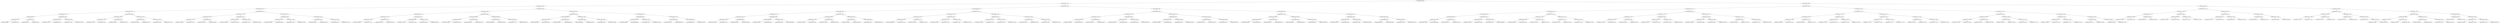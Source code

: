 digraph G{
535056240 [label="Node{data=[6965, 6965]}"]
535056240 -> 389348393
389348393 [label="Node{data=[6611, 6611]}"]
389348393 -> 1304749825
1304749825 [label="Node{data=[3795, 3795]}"]
1304749825 -> 175278003
175278003 [label="Node{data=[2239, 2239]}"]
175278003 -> 928040514
928040514 [label="Node{data=[2030, 2030]}"]
928040514 -> 120955189
120955189 [label="Node{data=[2004, 2004]}"]
120955189 -> 1831051837
1831051837 [label="Node{data=[669, 669]}"]
1831051837 -> 1936916277
1936916277 [label="Node{data=[620, 620]}"]
1936916277 -> 1117865423
1117865423 [label="Node{data=[599, 599]}"]
1936916277 -> 1756850343
1756850343 [label="Node{data=[649, 649]}"]
1831051837 -> 418713030
418713030 [label="Node{data=[768, 768]}"]
418713030 -> 2090517178
2090517178 [label="Node{data=[690, 690]}"]
418713030 -> 886931419
886931419 [label="Node{data=[804, 804]}"]
120955189 -> 1736231863
1736231863 [label="Node{data=[2026, 2026]}"]
1736231863 -> 1473737123
1473737123 [label="Node{data=[2024, 2024]}"]
1473737123 -> 2113074929
2113074929 [label="Node{data=[2023, 2023]}"]
1473737123 -> 579763507
579763507 [label="Node{data=[2025, 2025]}"]
1736231863 -> 598616998
598616998 [label="Node{data=[2028, 2028]}"]
598616998 -> 1335368729
1335368729 [label="Node{data=[2027, 2027]}"]
598616998 -> 624373349
624373349 [label="Node{data=[2029, 2029]}"]
928040514 -> 1946269717
1946269717 [label="Node{data=[2038, 2038]}"]
1946269717 -> 648039976
648039976 [label="Node{data=[2034, 2034]}"]
648039976 -> 693630513
693630513 [label="Node{data=[2032, 2032]}"]
693630513 -> 890220920
890220920 [label="Node{data=[2031, 2031]}"]
693630513 -> 1278699228
1278699228 [label="Node{data=[2033, 2033]}"]
648039976 -> 1749196924
1749196924 [label="Node{data=[2036, 2036]}"]
1749196924 -> 2117219643
2117219643 [label="Node{data=[2035, 2035]}"]
1749196924 -> 922673140
922673140 [label="Node{data=[2037, 2037]}"]
1946269717 -> 1099452017
1099452017 [label="Node{data=[2042, 2042]}"]
1099452017 -> 1018451836
1018451836 [label="Node{data=[2040, 2040]}"]
1018451836 -> 1396717116
1396717116 [label="Node{data=[2039, 2039]}"]
1018451836 -> 318853855
318853855 [label="Node{data=[2041, 2041]}"]
1099452017 -> 276397320
276397320 [label="Node{data=[2237, 2237]}"]
276397320 -> 241747916
241747916 [label="Node{data=[2043, 2043]}"]
276397320 -> 1548476907
1548476907 [label="Node{data=[2238, 2238]}"]
175278003 -> 1162200855
1162200855 [label="Node{data=[2255, 2255]}"]
1162200855 -> 504325002
504325002 [label="Node{data=[2247, 2247]}"]
504325002 -> 1443987744
1443987744 [label="Node{data=[2243, 2243]}"]
1443987744 -> 1440114352
1440114352 [label="Node{data=[2241, 2241]}"]
1440114352 -> 1052798562
1052798562 [label="Node{data=[2240, 2240]}"]
1440114352 -> 1530284291
1530284291 [label="Node{data=[2242, 2242]}"]
1443987744 -> 24431556
24431556 [label="Node{data=[2245, 2245]}"]
24431556 -> 1735515836
1735515836 [label="Node{data=[2244, 2244]}"]
24431556 -> 1526669134
1526669134 [label="Node{data=[2246, 2246]}"]
504325002 -> 870857539
870857539 [label="Node{data=[2251, 2251]}"]
870857539 -> 350616593
350616593 [label="Node{data=[2249, 2249]}"]
350616593 -> 2106082319
2106082319 [label="Node{data=[2248, 2248]}"]
350616593 -> 1596928415
1596928415 [label="Node{data=[2250, 2250]}"]
870857539 -> 762260250
762260250 [label="Node{data=[2253, 2253]}"]
762260250 -> 374431698
374431698 [label="Node{data=[2252, 2252]}"]
762260250 -> 692504875
692504875 [label="Node{data=[2254, 2254]}"]
1162200855 -> 264484437
264484437 [label="Node{data=[2790, 2790]}"]
264484437 -> 1537239884
1537239884 [label="Node{data=[2290, 2290]}"]
1537239884 -> 1200820261
1200820261 [label="Node{data=[2257, 2257]}"]
1200820261 -> 1476626029
1476626029 [label="Node{data=[2256, 2256]}"]
1200820261 -> 1256256038
1256256038 [label="Node{data=[2258, 2258]}"]
1537239884 -> 314706493
314706493 [label="Node{data=[2321, 2321]}"]
314706493 -> 1292841592
1292841592 [label="Node{data=[2294, 2294]}"]
314706493 -> 167503194
167503194 [label="Node{data=[2759, 2759]}"]
264484437 -> 1153910657
1153910657 [label="Node{data=[2854, 2854]}"]
1153910657 -> 1188441798
1188441798 [label="Node{data=[2823, 2823]}"]
1188441798 -> 1920878742
1920878742 [label="Node{data=[2820, 2820]}"]
1188441798 -> 620339894
620339894 [label="Node{data=[2852, 2852]}"]
1153910657 -> 1526469351
1526469351 [label="Node{data=[3743, 3743]}"]
1526469351 -> 766228320
766228320 [label="Node{data=[3382, 3382]}"]
1526469351 -> 756117691
756117691 [label="Node{data=[3752, 3752]}"]
1304749825 -> 1142201277
1142201277 [label="Node{data=[6546, 6546]}"]
1142201277 -> 2118505202
2118505202 [label="Node{data=[6284, 6284]}"]
2118505202 -> 237337325
237337325 [label="Node{data=[4065, 4065]}"]
237337325 -> 681002810
681002810 [label="Node{data=[4012, 4012]}"]
681002810 -> 1220475110
1220475110 [label="Node{data=[4010, 4010]}"]
1220475110 -> 406614337
406614337 [label="Node{data=[3994, 3994]}"]
1220475110 -> 1038844601
1038844601 [label="Node{data=[4011, 4011]}"]
681002810 -> 802663593
802663593 [label="Node{data=[4014, 4014]}"]
802663593 -> 277944445
277944445 [label="Node{data=[4013, 4013]}"]
802663593 -> 1801246039
1801246039 [label="Node{data=[4055, 4055]}"]
237337325 -> 172190927
172190927 [label="Node{data=[4951, 4951]}"]
172190927 -> 409152458
409152458 [label="Node{data=[4898, 4898]}"]
409152458 -> 11110987
11110987 [label="Node{data=[4101, 4101]}"]
409152458 -> 231866724
231866724 [label="Node{data=[4911, 4911]}"]
172190927 -> 476459269
476459269 [label="Node{data=[6275, 6275]}"]
476459269 -> 492463160
492463160 [label="Node{data=[4954, 4954]}"]
476459269 -> 1366121994
1366121994 [label="Node{data=[6283, 6283]}"]
2118505202 -> 1277799522
1277799522 [label="Node{data=[6292, 6292]}"]
1277799522 -> 1634353915
1634353915 [label="Node{data=[6288, 6288]}"]
1634353915 -> 794792266
794792266 [label="Node{data=[6286, 6286]}"]
794792266 -> 351864741
351864741 [label="Node{data=[6285, 6285]}"]
794792266 -> 355660772
355660772 [label="Node{data=[6287, 6287]}"]
1634353915 -> 645662243
645662243 [label="Node{data=[6290, 6290]}"]
645662243 -> 1970931303
1970931303 [label="Node{data=[6289, 6289]}"]
645662243 -> 694346562
694346562 [label="Node{data=[6291, 6291]}"]
1277799522 -> 734890073
734890073 [label="Node{data=[6296, 6296]}"]
734890073 -> 1841745437
1841745437 [label="Node{data=[6294, 6294]}"]
1841745437 -> 1210754300
1210754300 [label="Node{data=[6293, 6293]}"]
1841745437 -> 1995187784
1995187784 [label="Node{data=[6295, 6295]}"]
734890073 -> 832894860
832894860 [label="Node{data=[6298, 6298]}"]
832894860 -> 1791582595
1791582595 [label="Node{data=[6297, 6297]}"]
832894860 -> 2010723682
2010723682 [label="Node{data=[6526, 6526]}"]
1142201277 -> 1620087735
1620087735 [label="Node{data=[6595, 6595]}"]
1620087735 -> 1990070462
1990070462 [label="Node{data=[6587, 6587]}"]
1990070462 -> 1476043415
1476043415 [label="Node{data=[6583, 6583]}"]
1476043415 -> 1773596463
1773596463 [label="Node{data=[6581, 6581]}"]
1773596463 -> 224384133
224384133 [label="Node{data=[6562, 6562]}"]
1773596463 -> 197275248
197275248 [label="Node{data=[6582, 6582]}"]
1476043415 -> 154061701
154061701 [label="Node{data=[6585, 6585]}"]
154061701 -> 1472168472
1472168472 [label="Node{data=[6584, 6584]}"]
154061701 -> 616013718
616013718 [label="Node{data=[6586, 6586]}"]
1990070462 -> 1050445022
1050445022 [label="Node{data=[6591, 6591]}"]
1050445022 -> 1091633771
1091633771 [label="Node{data=[6589, 6589]}"]
1091633771 -> 1788208915
1788208915 [label="Node{data=[6588, 6588]}"]
1091633771 -> 1917226744
1917226744 [label="Node{data=[6590, 6590]}"]
1050445022 -> 681991706
681991706 [label="Node{data=[6593, 6593]}"]
681991706 -> 1634538303
1634538303 [label="Node{data=[6592, 6592]}"]
681991706 -> 604360062
604360062 [label="Node{data=[6594, 6594]}"]
1620087735 -> 1660069448
1660069448 [label="Node{data=[6603, 6603]}"]
1660069448 -> 2017358466
2017358466 [label="Node{data=[6599, 6599]}"]
2017358466 -> 1908634193
1908634193 [label="Node{data=[6597, 6597]}"]
1908634193 -> 2066169642
2066169642 [label="Node{data=[6596, 6596]}"]
1908634193 -> 202381024
202381024 [label="Node{data=[6598, 6598]}"]
2017358466 -> 129093506
129093506 [label="Node{data=[6601, 6601]}"]
129093506 -> 1829401823
1829401823 [label="Node{data=[6600, 6600]}"]
129093506 -> 798410811
798410811 [label="Node{data=[6602, 6602]}"]
1660069448 -> 591232063
591232063 [label="Node{data=[6607, 6607]}"]
591232063 -> 720988677
720988677 [label="Node{data=[6605, 6605]}"]
720988677 -> 342576905
342576905 [label="Node{data=[6604, 6604]}"]
720988677 -> 220564143
220564143 [label="Node{data=[6606, 6606]}"]
591232063 -> 1160889264
1160889264 [label="Node{data=[6609, 6609]}"]
1160889264 -> 611917905
611917905 [label="Node{data=[6608, 6608]}"]
1160889264 -> 1780752592
1780752592 [label="Node{data=[6610, 6610]}"]
389348393 -> 1274396617
1274396617 [label="Node{data=[6788, 6788]}"]
1274396617 -> 1235268
1235268 [label="Node{data=[6685, 6685]}"]
1235268 -> 1828985535
1828985535 [label="Node{data=[6669, 6669]}"]
1828985535 -> 653100399
653100399 [label="Node{data=[6661, 6661]}"]
653100399 -> 1073773964
1073773964 [label="Node{data=[6615, 6615]}"]
1073773964 -> 1456358449
1456358449 [label="Node{data=[6613, 6613]}"]
1456358449 -> 466775477
466775477 [label="Node{data=[6612, 6612]}"]
1456358449 -> 1365136733
1365136733 [label="Node{data=[6614, 6614]}"]
1073773964 -> 309440231
309440231 [label="Node{data=[6659, 6659]}"]
309440231 -> 909811540
909811540 [label="Node{data=[6616, 6616]}"]
309440231 -> 1041097699
1041097699 [label="Node{data=[6660, 6660]}"]
653100399 -> 492486082
492486082 [label="Node{data=[6665, 6665]}"]
492486082 -> 37957144
37957144 [label="Node{data=[6663, 6663]}"]
37957144 -> 1617023291
1617023291 [label="Node{data=[6662, 6662]}"]
37957144 -> 832709679
832709679 [label="Node{data=[6664, 6664]}"]
492486082 -> 2044607348
2044607348 [label="Node{data=[6667, 6667]}"]
2044607348 -> 1660352953
1660352953 [label="Node{data=[6666, 6666]}"]
2044607348 -> 217056469
217056469 [label="Node{data=[6668, 6668]}"]
1828985535 -> 743692856
743692856 [label="Node{data=[6677, 6677]}"]
743692856 -> 610156893
610156893 [label="Node{data=[6673, 6673]}"]
610156893 -> 1898991454
1898991454 [label="Node{data=[6671, 6671]}"]
1898991454 -> 2104113921
2104113921 [label="Node{data=[6670, 6670]}"]
1898991454 -> 1331346574
1331346574 [label="Node{data=[6672, 6672]}"]
610156893 -> 433604753
433604753 [label="Node{data=[6675, 6675]}"]
433604753 -> 1784786507
1784786507 [label="Node{data=[6674, 6674]}"]
433604753 -> 1182736949
1182736949 [label="Node{data=[6676, 6676]}"]
743692856 -> 1549486264
1549486264 [label="Node{data=[6681, 6681]}"]
1549486264 -> 127672162
127672162 [label="Node{data=[6679, 6679]}"]
127672162 -> 1625881132
1625881132 [label="Node{data=[6678, 6678]}"]
127672162 -> 1605964430
1605964430 [label="Node{data=[6680, 6680]}"]
1549486264 -> 1495371593
1495371593 [label="Node{data=[6683, 6683]}"]
1495371593 -> 1050803200
1050803200 [label="Node{data=[6682, 6682]}"]
1495371593 -> 431970402
431970402 [label="Node{data=[6684, 6684]}"]
1235268 -> 235214009
235214009 [label="Node{data=[6727, 6727]}"]
235214009 -> 1535875575
1535875575 [label="Node{data=[6719, 6719]}"]
1535875575 -> 1794846586
1794846586 [label="Node{data=[6715, 6715]}"]
1794846586 -> 157554191
157554191 [label="Node{data=[6687, 6687]}"]
157554191 -> 794983238
794983238 [label="Node{data=[6686, 6686]}"]
157554191 -> 673258364
673258364 [label="Node{data=[6714, 6714]}"]
1794846586 -> 454189565
454189565 [label="Node{data=[6717, 6717]}"]
454189565 -> 846186750
846186750 [label="Node{data=[6716, 6716]}"]
454189565 -> 250297790
250297790 [label="Node{data=[6718, 6718]}"]
1535875575 -> 774979044
774979044 [label="Node{data=[6723, 6723]}"]
774979044 -> 639937622
639937622 [label="Node{data=[6721, 6721]}"]
639937622 -> 1782626388
1782626388 [label="Node{data=[6720, 6720]}"]
639937622 -> 1024556655
1024556655 [label="Node{data=[6722, 6722]}"]
774979044 -> 443071028
443071028 [label="Node{data=[6725, 6725]}"]
443071028 -> 422441779
422441779 [label="Node{data=[6724, 6724]}"]
443071028 -> 1992325722
1992325722 [label="Node{data=[6726, 6726]}"]
235214009 -> 1083474155
1083474155 [label="Node{data=[6780, 6780]}"]
1083474155 -> 535964631
535964631 [label="Node{data=[6731, 6731]}"]
535964631 -> 1773201265
1773201265 [label="Node{data=[6729, 6729]}"]
1773201265 -> 475484855
475484855 [label="Node{data=[6728, 6728]}"]
1773201265 -> 2015365646
2015365646 [label="Node{data=[6730, 6730]}"]
535964631 -> 1988246094
1988246094 [label="Node{data=[6778, 6778]}"]
1988246094 -> 417845376
417845376 [label="Node{data=[6732, 6732]}"]
1988246094 -> 1040444353
1040444353 [label="Node{data=[6779, 6779]}"]
1083474155 -> 1175189109
1175189109 [label="Node{data=[6784, 6784]}"]
1175189109 -> 557642928
557642928 [label="Node{data=[6782, 6782]}"]
557642928 -> 133780423
133780423 [label="Node{data=[6781, 6781]}"]
557642928 -> 637922586
637922586 [label="Node{data=[6783, 6783]}"]
1175189109 -> 1059332081
1059332081 [label="Node{data=[6786, 6786]}"]
1059332081 -> 2046555601
2046555601 [label="Node{data=[6785, 6785]}"]
1059332081 -> 877786690
877786690 [label="Node{data=[6787, 6787]}"]
1274396617 -> 1035317487
1035317487 [label="Node{data=[6882, 6882]}"]
1035317487 -> 577895231
577895231 [label="Node{data=[6823, 6823]}"]
577895231 -> 75683805
75683805 [label="Node{data=[6815, 6815]}"]
75683805 -> 1062912745
1062912745 [label="Node{data=[6811, 6811]}"]
1062912745 -> 804794149
804794149 [label="Node{data=[6809, 6809]}"]
804794149 -> 50168294
50168294 [label="Node{data=[6789, 6789]}"]
804794149 -> 273912411
273912411 [label="Node{data=[6810, 6810]}"]
1062912745 -> 2037864242
2037864242 [label="Node{data=[6813, 6813]}"]
2037864242 -> 387505726
387505726 [label="Node{data=[6812, 6812]}"]
2037864242 -> 2038730634
2038730634 [label="Node{data=[6814, 6814]}"]
75683805 -> 1976114091
1976114091 [label="Node{data=[6819, 6819]}"]
1976114091 -> 918822119
918822119 [label="Node{data=[6817, 6817]}"]
918822119 -> 1736232239
1736232239 [label="Node{data=[6816, 6816]}"]
918822119 -> 978974357
978974357 [label="Node{data=[6818, 6818]}"]
1976114091 -> 124823094
124823094 [label="Node{data=[6821, 6821]}"]
124823094 -> 298164507
298164507 [label="Node{data=[6820, 6820]}"]
124823094 -> 282137529
282137529 [label="Node{data=[6822, 6822]}"]
577895231 -> 1707717224
1707717224 [label="Node{data=[6874, 6874]}"]
1707717224 -> 1728768497
1728768497 [label="Node{data=[6827, 6827]}"]
1728768497 -> 1534804338
1534804338 [label="Node{data=[6825, 6825]}"]
1534804338 -> 1127210367
1127210367 [label="Node{data=[6824, 6824]}"]
1534804338 -> 1801289088
1801289088 [label="Node{data=[6826, 6826]}"]
1728768497 -> 1537758331
1537758331 [label="Node{data=[6829, 6829]}"]
1537758331 -> 1515843245
1515843245 [label="Node{data=[6828, 6828]}"]
1537758331 -> 1738540220
1738540220 [label="Node{data=[6830, 6830]}"]
1707717224 -> 1737606325
1737606325 [label="Node{data=[6878, 6878]}"]
1737606325 -> 2114150320
2114150320 [label="Node{data=[6876, 6876]}"]
2114150320 -> 1807415899
1807415899 [label="Node{data=[6875, 6875]}"]
2114150320 -> 207128180
207128180 [label="Node{data=[6877, 6877]}"]
1737606325 -> 1703235366
1703235366 [label="Node{data=[6880, 6880]}"]
1703235366 -> 18838265
18838265 [label="Node{data=[6879, 6879]}"]
1703235366 -> 1028335779
1028335779 [label="Node{data=[6881, 6881]}"]
1035317487 -> 1969779288
1969779288 [label="Node{data=[6949, 6949]}"]
1969779288 -> 979103660
979103660 [label="Node{data=[6941, 6941]}"]
979103660 -> 1084873380
1084873380 [label="Node{data=[6916, 6916]}"]
1084873380 -> 608431138
608431138 [label="Node{data=[6884, 6884]}"]
608431138 -> 303018048
303018048 [label="Node{data=[6883, 6883]}"]
608431138 -> 2009864994
2009864994 [label="Node{data=[6885, 6885]}"]
1084873380 -> 2042528645
2042528645 [label="Node{data=[6939, 6939]}"]
2042528645 -> 1109869164
1109869164 [label="Node{data=[6938, 6938]}"]
2042528645 -> 767915992
767915992 [label="Node{data=[6940, 6940]}"]
979103660 -> 977759305
977759305 [label="Node{data=[6945, 6945]}"]
977759305 -> 937980463
937980463 [label="Node{data=[6943, 6943]}"]
937980463 -> 1336177308
1336177308 [label="Node{data=[6942, 6942]}"]
937980463 -> 1239000839
1239000839 [label="Node{data=[6944, 6944]}"]
977759305 -> 1216200529
1216200529 [label="Node{data=[6947, 6947]}"]
1216200529 -> 1022412155
1022412155 [label="Node{data=[6946, 6946]}"]
1216200529 -> 1345089771
1345089771 [label="Node{data=[6948, 6948]}"]
1969779288 -> 1422460022
1422460022 [label="Node{data=[6957, 6957]}"]
1422460022 -> 1911275145
1911275145 [label="Node{data=[6953, 6953]}"]
1911275145 -> 1258972882
1258972882 [label="Node{data=[6951, 6951]}"]
1258972882 -> 2022898800
2022898800 [label="Node{data=[6950, 6950]}"]
1258972882 -> 1684323744
1684323744 [label="Node{data=[6952, 6952]}"]
1911275145 -> 1222068307
1222068307 [label="Node{data=[6955, 6955]}"]
1222068307 -> 1349749613
1349749613 [label="Node{data=[6954, 6954]}"]
1222068307 -> 1064148079
1064148079 [label="Node{data=[6956, 6956]}"]
1422460022 -> 2116403103
2116403103 [label="Node{data=[6961, 6961]}"]
2116403103 -> 205714904
205714904 [label="Node{data=[6959, 6959]}"]
205714904 -> 1076244446
1076244446 [label="Node{data=[6958, 6958]}"]
205714904 -> 326851921
326851921 [label="Node{data=[6960, 6960]}"]
2116403103 -> 1089585638
1089585638 [label="Node{data=[6963, 6963]}"]
1089585638 -> 1535512597
1535512597 [label="Node{data=[6962, 6962]}"]
1089585638 -> 707759204
707759204 [label="Node{data=[6964, 6964]}"]
535056240 -> 1668795813
1668795813 [label="Node{data=[7388, 7388]}"]
1668795813 -> 759684828
759684828 [label="Node{data=[7094, 7094]}"]
759684828 -> 1185572313
1185572313 [label="Node{data=[7023, 7023]}"]
1185572313 -> 280010180
280010180 [label="Node{data=[6981, 6981]}"]
280010180 -> 1308061842
1308061842 [label="Node{data=[6973, 6973]}"]
1308061842 -> 1582687950
1582687950 [label="Node{data=[6969, 6969]}"]
1582687950 -> 1262802032
1262802032 [label="Node{data=[6967, 6967]}"]
1262802032 -> 1594768993
1594768993 [label="Node{data=[6966, 6966]}"]
1262802032 -> 688629490
688629490 [label="Node{data=[6968, 6968]}"]
1582687950 -> 1478055563
1478055563 [label="Node{data=[6971, 6971]}"]
1478055563 -> 898887340
898887340 [label="Node{data=[6970, 6970]}"]
1478055563 -> 457188169
457188169 [label="Node{data=[6972, 6972]}"]
1308061842 -> 1862806245
1862806245 [label="Node{data=[6977, 6977]}"]
1862806245 -> 2100790401
2100790401 [label="Node{data=[6975, 6975]}"]
2100790401 -> 1467740933
1467740933 [label="Node{data=[6974, 6974]}"]
2100790401 -> 1295763656
1295763656 [label="Node{data=[6976, 6976]}"]
1862806245 -> 1665834120
1665834120 [label="Node{data=[6979, 6979]}"]
1665834120 -> 572002284
572002284 [label="Node{data=[6978, 6978]}"]
1665834120 -> 712192881
712192881 [label="Node{data=[6980, 6980]}"]
280010180 -> 966644607
966644607 [label="Node{data=[7015, 7015]}"]
966644607 -> 235185688
235185688 [label="Node{data=[7011, 7011]}"]
235185688 -> 1820438363
1820438363 [label="Node{data=[6983, 6983]}"]
1820438363 -> 1599791361
1599791361 [label="Node{data=[6982, 6982]}"]
1820438363 -> 143382462
143382462 [label="Node{data=[7010, 7010]}"]
235185688 -> 596935889
596935889 [label="Node{data=[7013, 7013]}"]
596935889 -> 1116605583
1116605583 [label="Node{data=[7012, 7012]}"]
596935889 -> 1255452470
1255452470 [label="Node{data=[7014, 7014]}"]
966644607 -> 481601525
481601525 [label="Node{data=[7019, 7019]}"]
481601525 -> 461441726
461441726 [label="Node{data=[7017, 7017]}"]
461441726 -> 702125877
702125877 [label="Node{data=[7016, 7016]}"]
461441726 -> 1176186919
1176186919 [label="Node{data=[7018, 7018]}"]
481601525 -> 2141826078
2141826078 [label="Node{data=[7021, 7021]}"]
2141826078 -> 1819188655
1819188655 [label="Node{data=[7020, 7020]}"]
2141826078 -> 158064424
158064424 [label="Node{data=[7022, 7022]}"]
1185572313 -> 384719914
384719914 [label="Node{data=[7059, 7059]}"]
384719914 -> 613800885
613800885 [label="Node{data=[7051, 7051]}"]
613800885 -> 1015986541
1015986541 [label="Node{data=[7047, 7047]}"]
1015986541 -> 1808507723
1808507723 [label="Node{data=[7025, 7025]}"]
1808507723 -> 253799700
253799700 [label="Node{data=[7024, 7024]}"]
1808507723 -> 98731830
98731830 [label="Node{data=[7046, 7046]}"]
1015986541 -> 1282282294
1282282294 [label="Node{data=[7049, 7049]}"]
1282282294 -> 2055806987
2055806987 [label="Node{data=[7048, 7048]}"]
1282282294 -> 1883994691
1883994691 [label="Node{data=[7050, 7050]}"]
613800885 -> 1635883083
1635883083 [label="Node{data=[7055, 7055]}"]
1635883083 -> 1573568750
1573568750 [label="Node{data=[7053, 7053]}"]
1573568750 -> 1861233188
1861233188 [label="Node{data=[7052, 7052]}"]
1573568750 -> 1162009819
1162009819 [label="Node{data=[7054, 7054]}"]
1635883083 -> 678189048
678189048 [label="Node{data=[7057, 7057]}"]
678189048 -> 589967275
589967275 [label="Node{data=[7056, 7056]}"]
678189048 -> 1281659104
1281659104 [label="Node{data=[7058, 7058]}"]
384719914 -> 529742259
529742259 [label="Node{data=[7067, 7067]}"]
529742259 -> 1426751022
1426751022 [label="Node{data=[7063, 7063]}"]
1426751022 -> 665801811
665801811 [label="Node{data=[7061, 7061]}"]
665801811 -> 1327772630
1327772630 [label="Node{data=[7060, 7060]}"]
665801811 -> 1241306400
1241306400 [label="Node{data=[7062, 7062]}"]
1426751022 -> 1325476159
1325476159 [label="Node{data=[7065, 7065]}"]
1325476159 -> 315744576
315744576 [label="Node{data=[7064, 7064]}"]
1325476159 -> 2089142863
2089142863 [label="Node{data=[7066, 7066]}"]
529742259 -> 1400849706
1400849706 [label="Node{data=[7071, 7071]}"]
1400849706 -> 359777963
359777963 [label="Node{data=[7069, 7069]}"]
359777963 -> 146271908
146271908 [label="Node{data=[7068, 7068]}"]
359777963 -> 1513265743
1513265743 [label="Node{data=[7070, 7070]}"]
1400849706 -> 1934475830
1934475830 [label="Node{data=[7092, 7092]}"]
1934475830 -> 1746011754
1746011754 [label="Node{data=[7072, 7072]}"]
1934475830 -> 1608980226
1608980226 [label="Node{data=[7093, 7093]}"]
759684828 -> 290000467
290000467 [label="Node{data=[7324, 7324]}"]
290000467 -> 210252350
210252350 [label="Node{data=[7110, 7110]}"]
210252350 -> 1959871635
1959871635 [label="Node{data=[7102, 7102]}"]
1959871635 -> 325653004
325653004 [label="Node{data=[7098, 7098]}"]
325653004 -> 1250667940
1250667940 [label="Node{data=[7096, 7096]}"]
1250667940 -> 132087561
132087561 [label="Node{data=[7095, 7095]}"]
1250667940 -> 2043958973
2043958973 [label="Node{data=[7097, 7097]}"]
325653004 -> 586597113
586597113 [label="Node{data=[7100, 7100]}"]
586597113 -> 889695630
889695630 [label="Node{data=[7099, 7099]}"]
586597113 -> 1239202576
1239202576 [label="Node{data=[7101, 7101]}"]
1959871635 -> 317095208
317095208 [label="Node{data=[7106, 7106]}"]
317095208 -> 110331015
110331015 [label="Node{data=[7104, 7104]}"]
110331015 -> 250622470
250622470 [label="Node{data=[7103, 7103]}"]
110331015 -> 584584435
584584435 [label="Node{data=[7105, 7105]}"]
317095208 -> 58079933
58079933 [label="Node{data=[7108, 7108]}"]
58079933 -> 425402856
425402856 [label="Node{data=[7107, 7107]}"]
58079933 -> 380911815
380911815 [label="Node{data=[7109, 7109]}"]
210252350 -> 1961458038
1961458038 [label="Node{data=[7118, 7118]}"]
1961458038 -> 1182271108
1182271108 [label="Node{data=[7114, 7114]}"]
1182271108 -> 116145090
116145090 [label="Node{data=[7112, 7112]}"]
116145090 -> 845865376
845865376 [label="Node{data=[7111, 7111]}"]
116145090 -> 225909842
225909842 [label="Node{data=[7113, 7113]}"]
1182271108 -> 196962142
196962142 [label="Node{data=[7116, 7116]}"]
196962142 -> 1818787776
1818787776 [label="Node{data=[7115, 7115]}"]
196962142 -> 166388748
166388748 [label="Node{data=[7117, 7117]}"]
1961458038 -> 1011547375
1011547375 [label="Node{data=[7122, 7122]}"]
1011547375 -> 1546513327
1546513327 [label="Node{data=[7120, 7120]}"]
1546513327 -> 1930697109
1930697109 [label="Node{data=[7119, 7119]}"]
1546513327 -> 763386239
763386239 [label="Node{data=[7121, 7121]}"]
1011547375 -> 1179022756
1179022756 [label="Node{data=[7288, 7288]}"]
1179022756 -> 1971691088
1971691088 [label="Node{data=[7123, 7123]}"]
1179022756 -> 646900164
646900164 [label="Node{data=[7292, 7292]}"]
290000467 -> 166332363
166332363 [label="Node{data=[7372, 7372]}"]
166332363 -> 2088024071
2088024071 [label="Node{data=[7364, 7364]}"]
2088024071 -> 635100871
635100871 [label="Node{data=[7360, 7360]}"]
635100871 -> 1951122289
1951122289 [label="Node{data=[7358, 7358]}"]
1951122289 -> 767972972
767972972 [label="Node{data=[7357, 7357]}"]
1951122289 -> 1957394259
1957394259 [label="Node{data=[7359, 7359]}"]
635100871 -> 133477351
133477351 [label="Node{data=[7362, 7362]}"]
133477351 -> 755935267
755935267 [label="Node{data=[7361, 7361]}"]
133477351 -> 853868248
853868248 [label="Node{data=[7363, 7363]}"]
2088024071 -> 500827704
500827704 [label="Node{data=[7368, 7368]}"]
500827704 -> 1058268655
1058268655 [label="Node{data=[7366, 7366]}"]
1058268655 -> 1736707486
1736707486 [label="Node{data=[7365, 7365]}"]
1058268655 -> 1921199496
1921199496 [label="Node{data=[7367, 7367]}"]
500827704 -> 1067781670
1067781670 [label="Node{data=[7370, 7370]}"]
1067781670 -> 532265120
532265120 [label="Node{data=[7369, 7369]}"]
1067781670 -> 1477885492
1477885492 [label="Node{data=[7371, 7371]}"]
166332363 -> 865216467
865216467 [label="Node{data=[7380, 7380]}"]
865216467 -> 617733049
617733049 [label="Node{data=[7376, 7376]}"]
617733049 -> 1996430139
1996430139 [label="Node{data=[7374, 7374]}"]
1996430139 -> 460713166
460713166 [label="Node{data=[7373, 7373]}"]
1996430139 -> 972815564
972815564 [label="Node{data=[7375, 7375]}"]
617733049 -> 324920409
324920409 [label="Node{data=[7378, 7378]}"]
324920409 -> 502600650
502600650 [label="Node{data=[7377, 7377]}"]
324920409 -> 693280550
693280550 [label="Node{data=[7379, 7379]}"]
865216467 -> 1336478556
1336478556 [label="Node{data=[7384, 7384]}"]
1336478556 -> 866800092
866800092 [label="Node{data=[7382, 7382]}"]
866800092 -> 108298016
108298016 [label="Node{data=[7381, 7381]}"]
866800092 -> 1004694375
1004694375 [label="Node{data=[7383, 7383]}"]
1336478556 -> 1008100524
1008100524 [label="Node{data=[7386, 7386]}"]
1008100524 -> 1565779523
1565779523 [label="Node{data=[7385, 7385]}"]
1008100524 -> 2029719478
2029719478 [label="Node{data=[7387, 7387]}"]
1668795813 -> 1357576861
1357576861 [label="Node{data=[7569, 7569]}"]
1357576861 -> 1607911208
1607911208 [label="Node{data=[7553, 7553]}"]
1607911208 -> 502616943
502616943 [label="Node{data=[7396, 7396]}"]
502616943 -> 1028876760
1028876760 [label="Node{data=[7392, 7392]}"]
1028876760 -> 980042493
980042493 [label="Node{data=[7390, 7390]}"]
980042493 -> 1399598367
1399598367 [label="Node{data=[7389, 7389]}"]
980042493 -> 1689612854
1689612854 [label="Node{data=[7391, 7391]}"]
1028876760 -> 1108265681
1108265681 [label="Node{data=[7394, 7394]}"]
1108265681 -> 706414023
706414023 [label="Node{data=[7393, 7393]}"]
1108265681 -> 414040398
414040398 [label="Node{data=[7395, 7395]}"]
502616943 -> 1464214703
1464214703 [label="Node{data=[7400, 7400]}"]
1464214703 -> 1672094932
1672094932 [label="Node{data=[7398, 7398]}"]
1672094932 -> 300752987
300752987 [label="Node{data=[7397, 7397]}"]
1672094932 -> 1731998873
1731998873 [label="Node{data=[7399, 7399]}"]
1464214703 -> 28903309
28903309 [label="Node{data=[7402, 7402]}"]
28903309 -> 856104938
856104938 [label="Node{data=[7401, 7401]}"]
28903309 -> 1267736105
1267736105 [label="Node{data=[7552, 7552]}"]
1607911208 -> 1301177150
1301177150 [label="Node{data=[7561, 7561]}"]
1301177150 -> 71467117
71467117 [label="Node{data=[7557, 7557]}"]
71467117 -> 254883648
254883648 [label="Node{data=[7555, 7555]}"]
254883648 -> 1142624729
1142624729 [label="Node{data=[7554, 7554]}"]
254883648 -> 2058489335
2058489335 [label="Node{data=[7556, 7556]}"]
71467117 -> 1793309476
1793309476 [label="Node{data=[7559, 7559]}"]
1793309476 -> 1819154959
1819154959 [label="Node{data=[7558, 7558]}"]
1793309476 -> 1894206338
1894206338 [label="Node{data=[7560, 7560]}"]
1301177150 -> 441466332
441466332 [label="Node{data=[7565, 7565]}"]
441466332 -> 1839042345
1839042345 [label="Node{data=[7563, 7563]}"]
1839042345 -> 1908367095
1908367095 [label="Node{data=[7562, 7562]}"]
1839042345 -> 1003397145
1003397145 [label="Node{data=[7564, 7564]}"]
441466332 -> 543933537
543933537 [label="Node{data=[7567, 7567]}"]
543933537 -> 554623874
554623874 [label="Node{data=[7566, 7566]}"]
543933537 -> 709712306
709712306 [label="Node{data=[7568, 7568]}"]
1357576861 -> 1691216522
1691216522 [label="Node{data=[7585, 7585]}"]
1691216522 -> 452686526
452686526 [label="Node{data=[7577, 7577]}"]
452686526 -> 1279230096
1279230096 [label="Node{data=[7573, 7573]}"]
1279230096 -> 209698924
209698924 [label="Node{data=[7571, 7571]}"]
209698924 -> 124646099
124646099 [label="Node{data=[7570, 7570]}"]
209698924 -> 1178738178
1178738178 [label="Node{data=[7572, 7572]}"]
1279230096 -> 1992895834
1992895834 [label="Node{data=[7575, 7575]}"]
1992895834 -> 80211791
80211791 [label="Node{data=[7574, 7574]}"]
1992895834 -> 1817472622
1817472622 [label="Node{data=[7576, 7576]}"]
452686526 -> 984666088
984666088 [label="Node{data=[7581, 7581]}"]
984666088 -> 95192601
95192601 [label="Node{data=[7579, 7579]}"]
95192601 -> 1051372660
1051372660 [label="Node{data=[7578, 7578]}"]
95192601 -> 1908572881
1908572881 [label="Node{data=[7580, 7580]}"]
984666088 -> 1295113358
1295113358 [label="Node{data=[7583, 7583]}"]
1295113358 -> 751572863
751572863 [label="Node{data=[7582, 7582]}"]
1295113358 -> 1206831006
1206831006 [label="Node{data=[7584, 7584]}"]
1691216522 -> 585044408
585044408 [label="Node{data=[7601, 7601]}"]
585044408 -> 1632206017
1632206017 [label="Node{data=[7593, 7593]}"]
1632206017 -> 770898040
770898040 [label="Node{data=[7589, 7589]}"]
770898040 -> 470882415
470882415 [label="Node{data=[7587, 7587]}"]
470882415 -> 1176082564
1176082564 [label="Node{data=[7586, 7586]}"]
470882415 -> 1813793778
1813793778 [label="Node{data=[7588, 7588]}"]
770898040 -> 1452760881
1452760881 [label="Node{data=[7591, 7591]}"]
1452760881 -> 1121052652
1121052652 [label="Node{data=[7590, 7590]}"]
1452760881 -> 1216780938
1216780938 [label="Node{data=[7592, 7592]}"]
1632206017 -> 1187711923
1187711923 [label="Node{data=[7597, 7597]}"]
1187711923 -> 709474956
709474956 [label="Node{data=[7595, 7595]}"]
709474956 -> 1743439534
1743439534 [label="Node{data=[7594, 7594]}"]
709474956 -> 465846803
465846803 [label="Node{data=[7596, 7596]}"]
1187711923 -> 88888395
88888395 [label="Node{data=[7599, 7599]}"]
88888395 -> 1647707060
1647707060 [label="Node{data=[7598, 7598]}"]
88888395 -> 1398302442
1398302442 [label="Node{data=[7600, 7600]}"]
585044408 -> 1781887560
1781887560 [label="Node{data=[7605, 7605]}"]
1781887560 -> 222076233
222076233 [label="Node{data=[7603, 7603]}"]
222076233 -> 1606747385
1606747385 [label="Node{data=[7602, 7602]}"]
222076233 -> 1337611997
1337611997 [label="Node{data=[7604, 7604]}"]
1781887560 -> 249350736
249350736 [label="Node{data=[7609, 7609]}"]
249350736 -> 1734596631
1734596631 [label="Node{data=[7607, 7607]}"]
1734596631 -> 284617422
284617422 [label="Node{data=[7606, 7606]}"]
1734596631 -> 224873139
224873139 [label="Node{data=[7608, 7608]}"]
249350736 -> 1702989573
1702989573 [label="Node{data=[7895, 7895]}"]
1702989573 -> 484131010
484131010 [label="Node{data=[7847, 7847]}"]
1702989573 -> 995911949
995911949 [label="Node{data=[7938, 7938]}"]
}